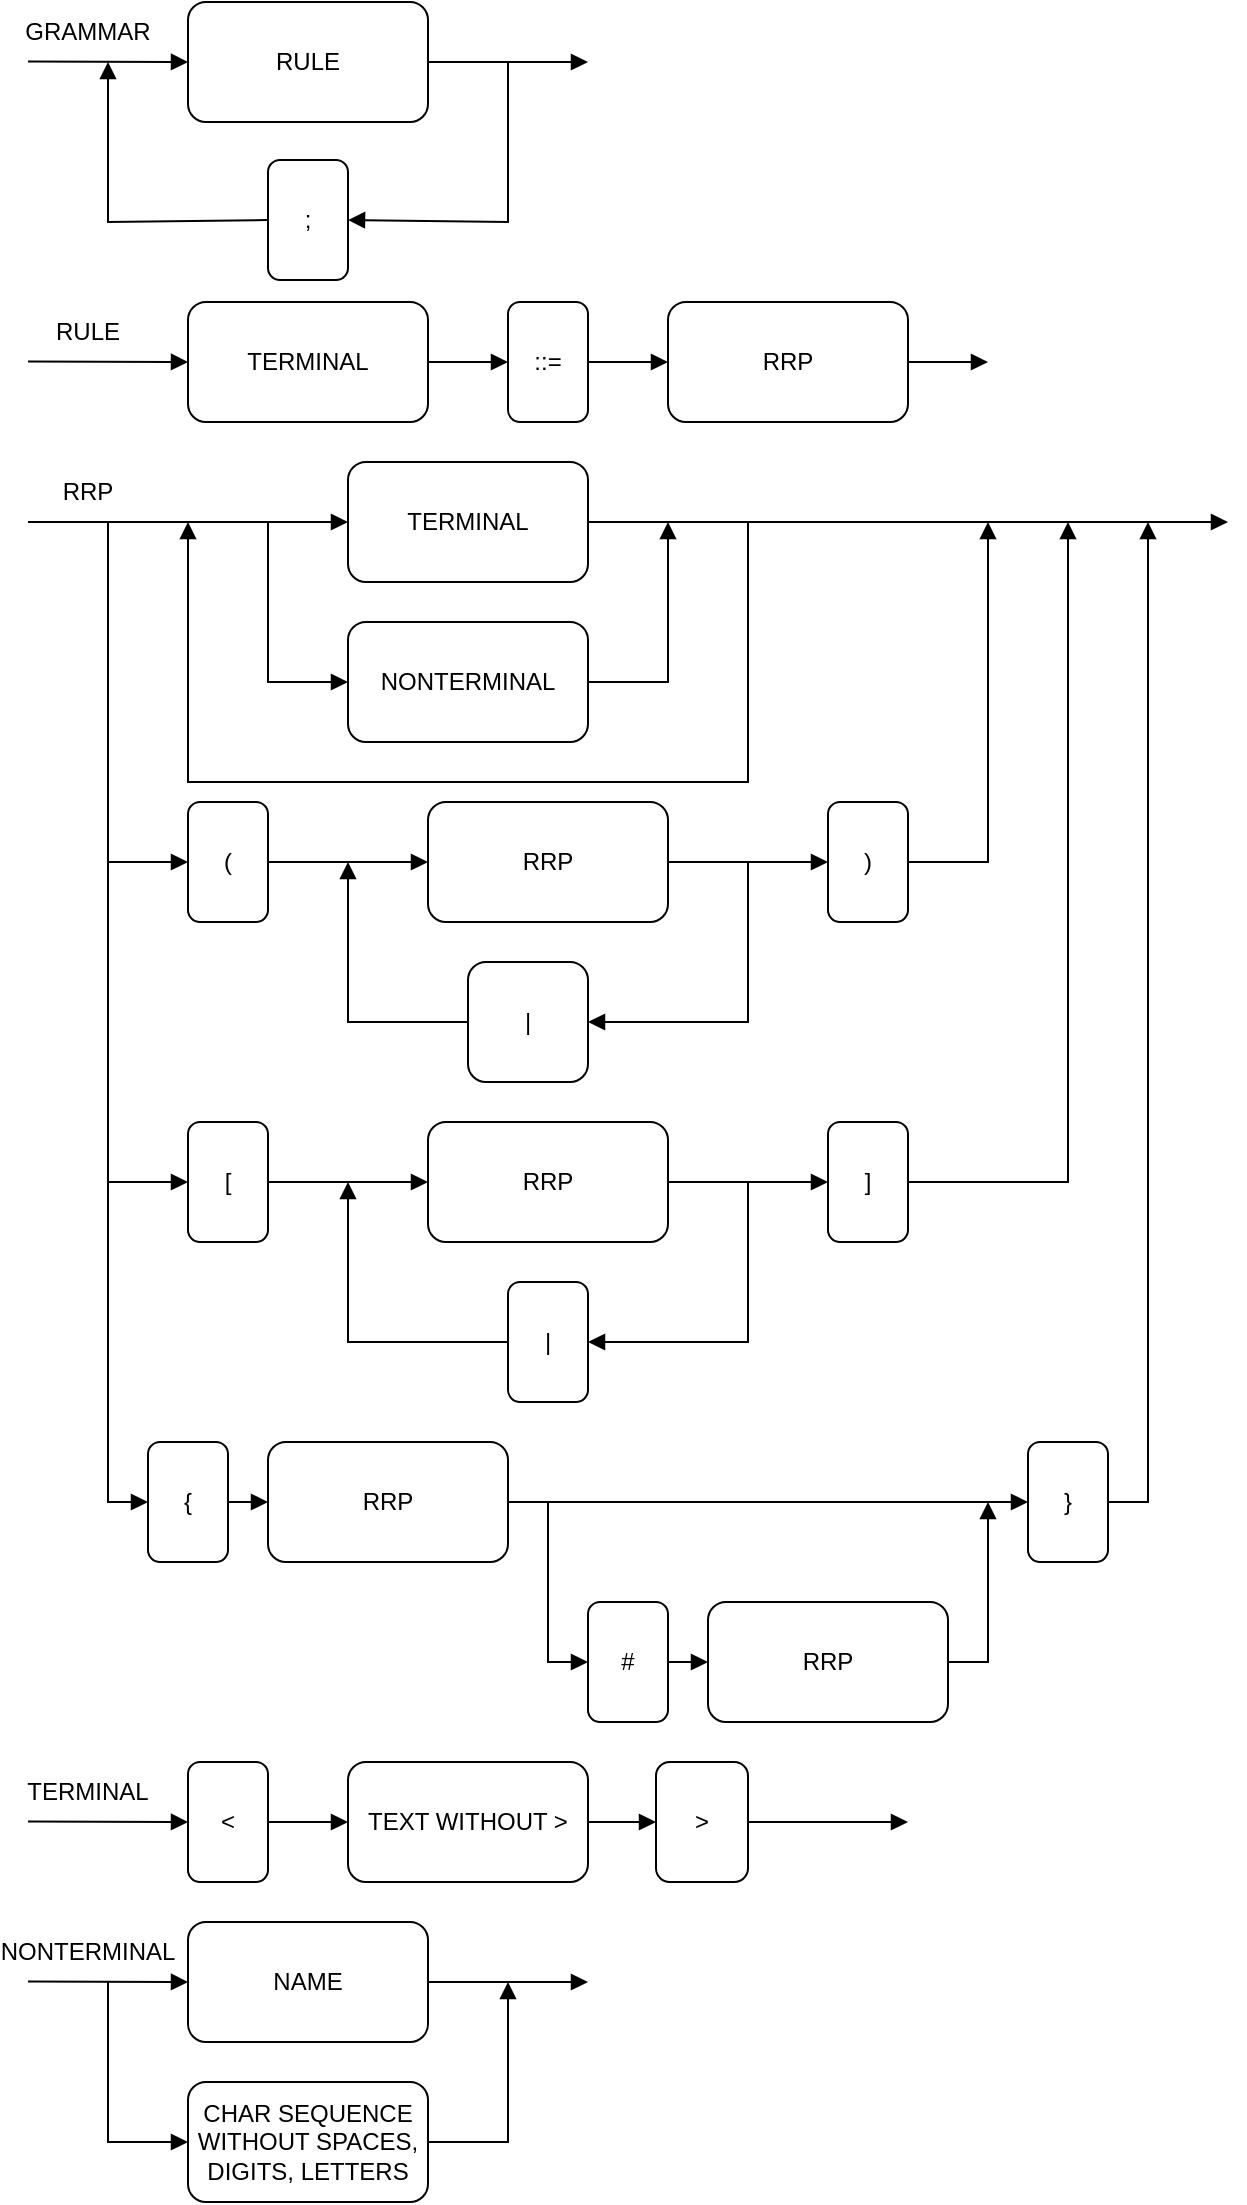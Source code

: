 <mxfile version="20.8.20" type="github"><diagram name="Страница 1" id="qNhFqZVVRsYE3jFUORQy"><mxGraphModel dx="1195" dy="657" grid="1" gridSize="10" guides="1" tooltips="1" connect="1" arrows="1" fold="1" page="1" pageScale="1" pageWidth="827" pageHeight="1169" math="0" shadow="0"><root><mxCell id="0"/><mxCell id="1" parent="0"/><mxCell id="5MP9on7kLRXi6ePTYMJ1-1" value="RULE" style="rounded=1;whiteSpace=wrap;html=1;" vertex="1" parent="1"><mxGeometry x="120" y="170" width="120" height="60" as="geometry"/></mxCell><mxCell id="5MP9on7kLRXi6ePTYMJ1-2" value=";" style="rounded=1;whiteSpace=wrap;html=1;" vertex="1" parent="1"><mxGeometry x="160" y="249" width="40" height="60" as="geometry"/></mxCell><mxCell id="5MP9on7kLRXi6ePTYMJ1-4" value="" style="endArrow=block;endFill=1;html=1;rounded=0;" edge="1" parent="1"><mxGeometry width="160" relative="1" as="geometry"><mxPoint x="240" y="200" as="sourcePoint"/><mxPoint x="320" y="200" as="targetPoint"/></mxGeometry></mxCell><mxCell id="5MP9on7kLRXi6ePTYMJ1-6" value="" style="endArrow=block;endFill=1;html=1;rounded=0;entryX=0;entryY=0.5;entryDx=0;entryDy=0;" edge="1" parent="1" target="5MP9on7kLRXi6ePTYMJ1-1"><mxGeometry width="160" relative="1" as="geometry"><mxPoint x="40" y="199.71" as="sourcePoint"/><mxPoint x="120" y="200" as="targetPoint"/></mxGeometry></mxCell><mxCell id="5MP9on7kLRXi6ePTYMJ1-7" value="" style="endArrow=block;endFill=1;html=1;rounded=0;entryX=1;entryY=0.5;entryDx=0;entryDy=0;" edge="1" parent="1" target="5MP9on7kLRXi6ePTYMJ1-2"><mxGeometry width="160" relative="1" as="geometry"><mxPoint x="280" y="200" as="sourcePoint"/><mxPoint x="200" y="280.0" as="targetPoint"/><Array as="points"><mxPoint x="280" y="280"/></Array></mxGeometry></mxCell><mxCell id="5MP9on7kLRXi6ePTYMJ1-8" value="" style="endArrow=block;endFill=1;html=1;rounded=0;exitX=0;exitY=0.5;exitDx=0;exitDy=0;" edge="1" parent="1" source="5MP9on7kLRXi6ePTYMJ1-2"><mxGeometry width="160" relative="1" as="geometry"><mxPoint x="160" y="280.0" as="sourcePoint"/><mxPoint x="80" y="200" as="targetPoint"/><Array as="points"><mxPoint x="80" y="280"/></Array></mxGeometry></mxCell><mxCell id="5MP9on7kLRXi6ePTYMJ1-10" value="GRAMMAR" style="text;html=1;strokeColor=none;fillColor=none;align=center;verticalAlign=middle;whiteSpace=wrap;rounded=0;" vertex="1" parent="1"><mxGeometry x="40" y="170" width="60" height="30" as="geometry"/></mxCell><mxCell id="5MP9on7kLRXi6ePTYMJ1-11" value="TERMINAL" style="rounded=1;whiteSpace=wrap;html=1;" vertex="1" parent="1"><mxGeometry x="120" y="320" width="120" height="60" as="geometry"/></mxCell><mxCell id="5MP9on7kLRXi6ePTYMJ1-14" value="" style="endArrow=block;endFill=1;html=1;rounded=0;entryX=0;entryY=0.5;entryDx=0;entryDy=0;" edge="1" parent="1" target="5MP9on7kLRXi6ePTYMJ1-11"><mxGeometry width="160" relative="1" as="geometry"><mxPoint x="40" y="349.71" as="sourcePoint"/><mxPoint x="120" y="350" as="targetPoint"/></mxGeometry></mxCell><mxCell id="5MP9on7kLRXi6ePTYMJ1-17" value="RULE" style="text;html=1;strokeColor=none;fillColor=none;align=center;verticalAlign=middle;whiteSpace=wrap;rounded=0;" vertex="1" parent="1"><mxGeometry x="40" y="320" width="60" height="30" as="geometry"/></mxCell><mxCell id="5MP9on7kLRXi6ePTYMJ1-27" value="" style="edgeStyle=orthogonalEdgeStyle;rounded=0;orthogonalLoop=1;jettySize=auto;html=1;endArrow=block;endFill=1;" edge="1" parent="1" source="5MP9on7kLRXi6ePTYMJ1-21" target="5MP9on7kLRXi6ePTYMJ1-24"><mxGeometry relative="1" as="geometry"/></mxCell><mxCell id="5MP9on7kLRXi6ePTYMJ1-21" value="::=" style="rounded=1;whiteSpace=wrap;html=1;" vertex="1" parent="1"><mxGeometry x="280" y="320" width="40" height="60" as="geometry"/></mxCell><mxCell id="5MP9on7kLRXi6ePTYMJ1-22" value="" style="endArrow=block;endFill=1;html=1;rounded=0;exitX=1;exitY=0.5;exitDx=0;exitDy=0;" edge="1" parent="1" source="5MP9on7kLRXi6ePTYMJ1-11" target="5MP9on7kLRXi6ePTYMJ1-21"><mxGeometry width="160" relative="1" as="geometry"><mxPoint x="250" y="160" as="sourcePoint"/><mxPoint x="330" y="160" as="targetPoint"/></mxGeometry></mxCell><mxCell id="5MP9on7kLRXi6ePTYMJ1-24" value="RRP" style="rounded=1;whiteSpace=wrap;html=1;" vertex="1" parent="1"><mxGeometry x="360" y="320" width="120" height="60" as="geometry"/></mxCell><mxCell id="5MP9on7kLRXi6ePTYMJ1-28" value="" style="edgeStyle=orthogonalEdgeStyle;rounded=0;orthogonalLoop=1;jettySize=auto;html=1;endArrow=block;endFill=1;exitX=1;exitY=0.5;exitDx=0;exitDy=0;" edge="1" parent="1" source="5MP9on7kLRXi6ePTYMJ1-24"><mxGeometry relative="1" as="geometry"><mxPoint x="410" y="360" as="sourcePoint"/><mxPoint x="520" y="350" as="targetPoint"/></mxGeometry></mxCell><mxCell id="5MP9on7kLRXi6ePTYMJ1-29" value="TERMINAL" style="rounded=1;whiteSpace=wrap;html=1;" vertex="1" parent="1"><mxGeometry x="200" y="400" width="120" height="60" as="geometry"/></mxCell><mxCell id="5MP9on7kLRXi6ePTYMJ1-30" value="" style="endArrow=block;endFill=1;html=1;rounded=0;entryX=0;entryY=0.5;entryDx=0;entryDy=0;" edge="1" parent="1" target="5MP9on7kLRXi6ePTYMJ1-29"><mxGeometry width="160" relative="1" as="geometry"><mxPoint x="40" y="430" as="sourcePoint"/><mxPoint x="160" y="430" as="targetPoint"/></mxGeometry></mxCell><mxCell id="5MP9on7kLRXi6ePTYMJ1-31" value="RRP" style="text;html=1;strokeColor=none;fillColor=none;align=center;verticalAlign=middle;whiteSpace=wrap;rounded=0;" vertex="1" parent="1"><mxGeometry x="40" y="400" width="60" height="30" as="geometry"/></mxCell><mxCell id="5MP9on7kLRXi6ePTYMJ1-33" value="NONTERMINAL" style="rounded=1;whiteSpace=wrap;html=1;" vertex="1" parent="1"><mxGeometry x="200" y="480" width="120" height="60" as="geometry"/></mxCell><mxCell id="5MP9on7kLRXi6ePTYMJ1-34" value="" style="endArrow=block;endFill=1;html=1;rounded=0;entryX=0;entryY=0.5;entryDx=0;entryDy=0;" edge="1" parent="1" target="5MP9on7kLRXi6ePTYMJ1-33"><mxGeometry width="160" relative="1" as="geometry"><mxPoint x="160" y="430" as="sourcePoint"/><mxPoint x="210" y="440" as="targetPoint"/><Array as="points"><mxPoint x="160" y="510"/></Array></mxGeometry></mxCell><mxCell id="5MP9on7kLRXi6ePTYMJ1-36" value="" style="endArrow=block;endFill=1;html=1;rounded=0;exitX=1;exitY=0.5;exitDx=0;exitDy=0;" edge="1" parent="1" source="5MP9on7kLRXi6ePTYMJ1-29"><mxGeometry width="160" relative="1" as="geometry"><mxPoint x="320" y="429.43" as="sourcePoint"/><mxPoint x="120" y="430" as="targetPoint"/><Array as="points"><mxPoint x="400" y="430"/><mxPoint x="400" y="560"/><mxPoint x="120" y="560"/></Array></mxGeometry></mxCell><mxCell id="5MP9on7kLRXi6ePTYMJ1-38" value="" style="endArrow=block;endFill=1;html=1;rounded=0;exitX=1;exitY=0.5;exitDx=0;exitDy=0;" edge="1" parent="1" source="5MP9on7kLRXi6ePTYMJ1-29"><mxGeometry width="160" relative="1" as="geometry"><mxPoint x="414" y="430" as="sourcePoint"/><mxPoint x="640" y="430" as="targetPoint"/></mxGeometry></mxCell><mxCell id="5MP9on7kLRXi6ePTYMJ1-40" value="" style="endArrow=block;endFill=1;html=1;rounded=0;entryX=0;entryY=0.5;entryDx=0;entryDy=0;" edge="1" parent="1" target="5MP9on7kLRXi6ePTYMJ1-76"><mxGeometry width="160" relative="1" as="geometry"><mxPoint x="80" y="430" as="sourcePoint"/><mxPoint x="130" y="600" as="targetPoint"/><Array as="points"><mxPoint x="80" y="600"/></Array></mxGeometry></mxCell><mxCell id="5MP9on7kLRXi6ePTYMJ1-41" value="RRP" style="rounded=1;whiteSpace=wrap;html=1;" vertex="1" parent="1"><mxGeometry x="240" y="570" width="120" height="60" as="geometry"/></mxCell><mxCell id="5MP9on7kLRXi6ePTYMJ1-42" value="" style="endArrow=block;endFill=1;html=1;rounded=0;exitX=1;exitY=0.5;exitDx=0;exitDy=0;" edge="1" parent="1" source="5MP9on7kLRXi6ePTYMJ1-77"><mxGeometry width="160" relative="1" as="geometry"><mxPoint x="540" y="600" as="sourcePoint"/><mxPoint x="520" y="430" as="targetPoint"/><Array as="points"><mxPoint x="520" y="600"/></Array></mxGeometry></mxCell><mxCell id="5MP9on7kLRXi6ePTYMJ1-43" value="" style="endArrow=block;endFill=1;html=1;rounded=0;entryX=1;entryY=0.5;entryDx=0;entryDy=0;exitX=1;exitY=0.5;exitDx=0;exitDy=0;" edge="1" parent="1" source="5MP9on7kLRXi6ePTYMJ1-41" target="5MP9on7kLRXi6ePTYMJ1-44"><mxGeometry width="160" relative="1" as="geometry"><mxPoint x="540" y="600" as="sourcePoint"/><mxPoint x="410" y="400" as="targetPoint"/><Array as="points"><mxPoint x="400" y="600"/><mxPoint x="400" y="680"/></Array></mxGeometry></mxCell><mxCell id="5MP9on7kLRXi6ePTYMJ1-44" value="|" style="rounded=1;whiteSpace=wrap;html=1;" vertex="1" parent="1"><mxGeometry x="260" y="650" width="60" height="60" as="geometry"/></mxCell><mxCell id="5MP9on7kLRXi6ePTYMJ1-46" value="" style="endArrow=block;endFill=1;html=1;rounded=0;exitX=0;exitY=0.5;exitDx=0;exitDy=0;" edge="1" parent="1" source="5MP9on7kLRXi6ePTYMJ1-44"><mxGeometry width="160" relative="1" as="geometry"><mxPoint x="170" y="400" as="sourcePoint"/><mxPoint x="200" y="600" as="targetPoint"/><Array as="points"><mxPoint x="200" y="680"/></Array></mxGeometry></mxCell><mxCell id="5MP9on7kLRXi6ePTYMJ1-47" value="" style="endArrow=block;endFill=1;html=1;rounded=0;entryX=0;entryY=0.5;entryDx=0;entryDy=0;" edge="1" parent="1" target="5MP9on7kLRXi6ePTYMJ1-48"><mxGeometry width="160" relative="1" as="geometry"><mxPoint x="80" y="430" as="sourcePoint"/><mxPoint x="120" y="800" as="targetPoint"/><Array as="points"><mxPoint x="80" y="760"/></Array></mxGeometry></mxCell><mxCell id="5MP9on7kLRXi6ePTYMJ1-48" value="[" style="rounded=1;whiteSpace=wrap;html=1;" vertex="1" parent="1"><mxGeometry x="120" y="730" width="40" height="60" as="geometry"/></mxCell><mxCell id="5MP9on7kLRXi6ePTYMJ1-49" value="RRP" style="rounded=1;whiteSpace=wrap;html=1;" vertex="1" parent="1"><mxGeometry x="240" y="730" width="120" height="60" as="geometry"/></mxCell><mxCell id="5MP9on7kLRXi6ePTYMJ1-54" value="" style="endArrow=block;endFill=1;html=1;rounded=0;entryX=0;entryY=0.5;entryDx=0;entryDy=0;exitX=1;exitY=0.5;exitDx=0;exitDy=0;" edge="1" parent="1" source="5MP9on7kLRXi6ePTYMJ1-48" target="5MP9on7kLRXi6ePTYMJ1-49"><mxGeometry width="160" relative="1" as="geometry"><mxPoint x="240" y="760" as="sourcePoint"/><mxPoint x="280" y="759.71" as="targetPoint"/></mxGeometry></mxCell><mxCell id="5MP9on7kLRXi6ePTYMJ1-55" value="]" style="rounded=1;whiteSpace=wrap;html=1;" vertex="1" parent="1"><mxGeometry x="440" y="730" width="40" height="60" as="geometry"/></mxCell><mxCell id="5MP9on7kLRXi6ePTYMJ1-56" value="" style="endArrow=block;endFill=1;html=1;rounded=0;entryX=0;entryY=0.5;entryDx=0;entryDy=0;exitX=1;exitY=0.5;exitDx=0;exitDy=0;" edge="1" parent="1" target="5MP9on7kLRXi6ePTYMJ1-55" source="5MP9on7kLRXi6ePTYMJ1-49"><mxGeometry width="160" relative="1" as="geometry"><mxPoint x="400" y="760" as="sourcePoint"/><mxPoint x="440" y="759.71" as="targetPoint"/></mxGeometry></mxCell><mxCell id="5MP9on7kLRXi6ePTYMJ1-57" value="|" style="rounded=1;whiteSpace=wrap;html=1;" vertex="1" parent="1"><mxGeometry x="280" y="810" width="40" height="60" as="geometry"/></mxCell><mxCell id="5MP9on7kLRXi6ePTYMJ1-58" value="" style="endArrow=block;endFill=1;html=1;rounded=0;exitX=0;exitY=0.5;exitDx=0;exitDy=0;" edge="1" parent="1"><mxGeometry width="160" relative="1" as="geometry"><mxPoint x="280" y="840" as="sourcePoint"/><mxPoint x="200" y="760" as="targetPoint"/><Array as="points"><mxPoint x="200" y="840"/></Array></mxGeometry></mxCell><mxCell id="5MP9on7kLRXi6ePTYMJ1-59" value="" style="endArrow=block;endFill=1;html=1;rounded=0;entryX=1;entryY=0.5;entryDx=0;entryDy=0;" edge="1" parent="1" target="5MP9on7kLRXi6ePTYMJ1-57"><mxGeometry width="160" relative="1" as="geometry"><mxPoint x="400" y="760" as="sourcePoint"/><mxPoint x="270" y="770" as="targetPoint"/><Array as="points"><mxPoint x="400" y="840"/></Array></mxGeometry></mxCell><mxCell id="5MP9on7kLRXi6ePTYMJ1-60" value="" style="endArrow=block;endFill=1;html=1;rounded=0;exitX=1;exitY=0.5;exitDx=0;exitDy=0;" edge="1" parent="1" source="5MP9on7kLRXi6ePTYMJ1-55"><mxGeometry width="160" relative="1" as="geometry"><mxPoint x="560" y="799.71" as="sourcePoint"/><mxPoint x="560" y="430" as="targetPoint"/><Array as="points"><mxPoint x="560" y="760"/></Array></mxGeometry></mxCell><mxCell id="5MP9on7kLRXi6ePTYMJ1-61" value="" style="endArrow=block;endFill=1;html=1;rounded=0;exitX=1;exitY=0.5;exitDx=0;exitDy=0;" edge="1" parent="1" source="5MP9on7kLRXi6ePTYMJ1-33"><mxGeometry width="160" relative="1" as="geometry"><mxPoint x="170" y="440" as="sourcePoint"/><mxPoint x="360" y="430" as="targetPoint"/><Array as="points"><mxPoint x="360" y="510"/></Array></mxGeometry></mxCell><mxCell id="5MP9on7kLRXi6ePTYMJ1-62" value="" style="endArrow=block;endFill=1;html=1;rounded=0;entryX=0;entryY=0.5;entryDx=0;entryDy=0;" edge="1" parent="1" target="5MP9on7kLRXi6ePTYMJ1-63"><mxGeometry width="160" relative="1" as="geometry"><mxPoint x="80" y="430" as="sourcePoint"/><mxPoint x="100" y="920" as="targetPoint"/><Array as="points"><mxPoint x="80" y="920"/></Array></mxGeometry></mxCell><mxCell id="5MP9on7kLRXi6ePTYMJ1-63" value="{" style="rounded=1;whiteSpace=wrap;html=1;" vertex="1" parent="1"><mxGeometry x="100" y="890" width="40" height="60" as="geometry"/></mxCell><mxCell id="5MP9on7kLRXi6ePTYMJ1-64" value="RRP" style="rounded=1;whiteSpace=wrap;html=1;" vertex="1" parent="1"><mxGeometry x="160" y="890" width="120" height="60" as="geometry"/></mxCell><mxCell id="5MP9on7kLRXi6ePTYMJ1-65" value="" style="endArrow=block;endFill=1;html=1;rounded=0;entryX=0;entryY=0.5;entryDx=0;entryDy=0;exitX=1;exitY=0.5;exitDx=0;exitDy=0;" edge="1" parent="1" target="5MP9on7kLRXi6ePTYMJ1-64" source="5MP9on7kLRXi6ePTYMJ1-63"><mxGeometry width="160" relative="1" as="geometry"><mxPoint x="240" y="920" as="sourcePoint"/><mxPoint x="280" y="919.71" as="targetPoint"/></mxGeometry></mxCell><mxCell id="5MP9on7kLRXi6ePTYMJ1-66" value="}" style="rounded=1;whiteSpace=wrap;html=1;" vertex="1" parent="1"><mxGeometry x="540" y="890" width="40" height="60" as="geometry"/></mxCell><mxCell id="5MP9on7kLRXi6ePTYMJ1-67" value="" style="endArrow=block;endFill=1;html=1;rounded=0;entryX=0;entryY=0.5;entryDx=0;entryDy=0;exitX=1;exitY=0.5;exitDx=0;exitDy=0;" edge="1" parent="1" source="5MP9on7kLRXi6ePTYMJ1-64" target="5MP9on7kLRXi6ePTYMJ1-66"><mxGeometry width="160" relative="1" as="geometry"><mxPoint x="400" y="920" as="sourcePoint"/><mxPoint x="440" y="919.71" as="targetPoint"/></mxGeometry></mxCell><mxCell id="5MP9on7kLRXi6ePTYMJ1-70" value="RRP" style="rounded=1;whiteSpace=wrap;html=1;" vertex="1" parent="1"><mxGeometry x="380" y="970" width="120" height="60" as="geometry"/></mxCell><mxCell id="5MP9on7kLRXi6ePTYMJ1-71" value="" style="endArrow=block;endFill=1;html=1;rounded=0;exitX=1;exitY=0.5;exitDx=0;exitDy=0;" edge="1" parent="1" source="5MP9on7kLRXi6ePTYMJ1-66"><mxGeometry width="160" relative="1" as="geometry"><mxPoint x="700" y="920" as="sourcePoint"/><mxPoint x="600" y="430" as="targetPoint"/><Array as="points"><mxPoint x="600" y="920"/></Array></mxGeometry></mxCell><mxCell id="5MP9on7kLRXi6ePTYMJ1-72" value="#" style="rounded=1;whiteSpace=wrap;html=1;" vertex="1" parent="1"><mxGeometry x="320" y="970" width="40" height="60" as="geometry"/></mxCell><mxCell id="5MP9on7kLRXi6ePTYMJ1-76" value="(" style="rounded=1;whiteSpace=wrap;html=1;" vertex="1" parent="1"><mxGeometry x="120" y="570" width="40" height="60" as="geometry"/></mxCell><mxCell id="5MP9on7kLRXi6ePTYMJ1-77" value=")" style="rounded=1;whiteSpace=wrap;html=1;" vertex="1" parent="1"><mxGeometry x="440" y="570" width="40" height="60" as="geometry"/></mxCell><mxCell id="5MP9on7kLRXi6ePTYMJ1-79" value="" style="endArrow=block;endFill=1;html=1;rounded=0;entryX=0;entryY=0.5;entryDx=0;entryDy=0;exitX=1;exitY=0.5;exitDx=0;exitDy=0;" edge="1" parent="1" source="5MP9on7kLRXi6ePTYMJ1-76" target="5MP9on7kLRXi6ePTYMJ1-41"><mxGeometry width="160" relative="1" as="geometry"><mxPoint x="280" y="640" as="sourcePoint"/><mxPoint x="320" y="640" as="targetPoint"/></mxGeometry></mxCell><mxCell id="5MP9on7kLRXi6ePTYMJ1-80" value="" style="endArrow=block;endFill=1;html=1;rounded=0;entryX=0;entryY=0.5;entryDx=0;entryDy=0;exitX=1;exitY=0.5;exitDx=0;exitDy=0;" edge="1" parent="1" source="5MP9on7kLRXi6ePTYMJ1-41" target="5MP9on7kLRXi6ePTYMJ1-77"><mxGeometry width="160" relative="1" as="geometry"><mxPoint x="296" y="602" as="sourcePoint"/><mxPoint x="316" y="602" as="targetPoint"/></mxGeometry></mxCell><mxCell id="5MP9on7kLRXi6ePTYMJ1-82" value="" style="endArrow=block;endFill=1;html=1;rounded=0;entryX=0;entryY=0.5;entryDx=0;entryDy=0;exitX=1;exitY=0.5;exitDx=0;exitDy=0;" edge="1" parent="1" source="5MP9on7kLRXi6ePTYMJ1-72" target="5MP9on7kLRXi6ePTYMJ1-70"><mxGeometry width="160" relative="1" as="geometry"><mxPoint x="210" y="770" as="sourcePoint"/><mxPoint x="250" y="770" as="targetPoint"/></mxGeometry></mxCell><mxCell id="5MP9on7kLRXi6ePTYMJ1-83" value="" style="endArrow=block;endFill=1;html=1;rounded=0;exitX=1;exitY=0.5;exitDx=0;exitDy=0;entryX=0;entryY=0.5;entryDx=0;entryDy=0;" edge="1" parent="1" source="5MP9on7kLRXi6ePTYMJ1-64" target="5MP9on7kLRXi6ePTYMJ1-72"><mxGeometry width="160" relative="1" as="geometry"><mxPoint x="170" y="930" as="sourcePoint"/><mxPoint x="360" y="1000" as="targetPoint"/><Array as="points"><mxPoint x="300" y="920"/><mxPoint x="300" y="1000"/></Array></mxGeometry></mxCell><mxCell id="5MP9on7kLRXi6ePTYMJ1-84" value="" style="endArrow=block;endFill=1;html=1;rounded=0;exitX=1;exitY=0.5;exitDx=0;exitDy=0;" edge="1" parent="1" source="5MP9on7kLRXi6ePTYMJ1-70"><mxGeometry width="160" relative="1" as="geometry"><mxPoint x="410" y="1010" as="sourcePoint"/><mxPoint x="520" y="920" as="targetPoint"/><Array as="points"><mxPoint x="520" y="1000"/></Array></mxGeometry></mxCell><mxCell id="5MP9on7kLRXi6ePTYMJ1-85" value="&amp;lt;" style="rounded=1;whiteSpace=wrap;html=1;" vertex="1" parent="1"><mxGeometry x="120" y="1050" width="40" height="60" as="geometry"/></mxCell><mxCell id="5MP9on7kLRXi6ePTYMJ1-86" value="" style="endArrow=block;endFill=1;html=1;rounded=0;entryX=0;entryY=0.5;entryDx=0;entryDy=0;" edge="1" parent="1" target="5MP9on7kLRXi6ePTYMJ1-85"><mxGeometry width="160" relative="1" as="geometry"><mxPoint x="40" y="1079.71" as="sourcePoint"/><mxPoint x="120" y="1080" as="targetPoint"/></mxGeometry></mxCell><mxCell id="5MP9on7kLRXi6ePTYMJ1-87" value="TERMINAL" style="text;html=1;strokeColor=none;fillColor=none;align=center;verticalAlign=middle;whiteSpace=wrap;rounded=0;" vertex="1" parent="1"><mxGeometry x="40" y="1050" width="60" height="30" as="geometry"/></mxCell><mxCell id="5MP9on7kLRXi6ePTYMJ1-88" value="" style="edgeStyle=orthogonalEdgeStyle;rounded=0;orthogonalLoop=1;jettySize=auto;html=1;endArrow=block;endFill=1;" edge="1" parent="1" source="5MP9on7kLRXi6ePTYMJ1-89" target="5MP9on7kLRXi6ePTYMJ1-91"><mxGeometry relative="1" as="geometry"/></mxCell><mxCell id="5MP9on7kLRXi6ePTYMJ1-89" value="TEXT WITHOUT &amp;gt;" style="rounded=1;whiteSpace=wrap;html=1;" vertex="1" parent="1"><mxGeometry x="200" y="1050" width="120" height="60" as="geometry"/></mxCell><mxCell id="5MP9on7kLRXi6ePTYMJ1-90" value="" style="endArrow=block;endFill=1;html=1;rounded=0;exitX=1;exitY=0.5;exitDx=0;exitDy=0;" edge="1" parent="1" source="5MP9on7kLRXi6ePTYMJ1-85" target="5MP9on7kLRXi6ePTYMJ1-89"><mxGeometry width="160" relative="1" as="geometry"><mxPoint x="250" y="890" as="sourcePoint"/><mxPoint x="330" y="890" as="targetPoint"/></mxGeometry></mxCell><mxCell id="5MP9on7kLRXi6ePTYMJ1-91" value="&amp;gt;" style="rounded=1;whiteSpace=wrap;html=1;" vertex="1" parent="1"><mxGeometry x="354" y="1050" width="46" height="60" as="geometry"/></mxCell><mxCell id="5MP9on7kLRXi6ePTYMJ1-92" value="" style="edgeStyle=orthogonalEdgeStyle;rounded=0;orthogonalLoop=1;jettySize=auto;html=1;endArrow=block;endFill=1;exitX=1;exitY=0.5;exitDx=0;exitDy=0;" edge="1" parent="1" source="5MP9on7kLRXi6ePTYMJ1-91"><mxGeometry relative="1" as="geometry"><mxPoint x="410" y="1090" as="sourcePoint"/><mxPoint x="480" y="1080" as="targetPoint"/></mxGeometry></mxCell><mxCell id="5MP9on7kLRXi6ePTYMJ1-94" value="" style="endArrow=block;endFill=1;html=1;rounded=0;entryX=0;entryY=0.5;entryDx=0;entryDy=0;" edge="1" parent="1" target="5MP9on7kLRXi6ePTYMJ1-97"><mxGeometry width="160" relative="1" as="geometry"><mxPoint x="40" y="1159.71" as="sourcePoint"/><mxPoint x="120" y="1160.0" as="targetPoint"/></mxGeometry></mxCell><mxCell id="5MP9on7kLRXi6ePTYMJ1-95" value="NONTERMINAL" style="text;html=1;strokeColor=none;fillColor=none;align=center;verticalAlign=middle;whiteSpace=wrap;rounded=0;" vertex="1" parent="1"><mxGeometry x="40" y="1130" width="60" height="30" as="geometry"/></mxCell><mxCell id="5MP9on7kLRXi6ePTYMJ1-97" value="NAME" style="rounded=1;whiteSpace=wrap;html=1;" vertex="1" parent="1"><mxGeometry x="120" y="1130" width="120" height="60" as="geometry"/></mxCell><mxCell id="5MP9on7kLRXi6ePTYMJ1-100" value="" style="edgeStyle=orthogonalEdgeStyle;rounded=0;orthogonalLoop=1;jettySize=auto;html=1;endArrow=block;endFill=1;exitX=1;exitY=0.5;exitDx=0;exitDy=0;" edge="1" parent="1" source="5MP9on7kLRXi6ePTYMJ1-97"><mxGeometry relative="1" as="geometry"><mxPoint x="400" y="1160.0" as="sourcePoint"/><mxPoint x="320" y="1160" as="targetPoint"/></mxGeometry></mxCell><mxCell id="5MP9on7kLRXi6ePTYMJ1-101" value="CHAR SEQUENCE WITHOUT SPACES, DIGITS, LETTERS" style="rounded=1;whiteSpace=wrap;html=1;" vertex="1" parent="1"><mxGeometry x="120" y="1210" width="120" height="60" as="geometry"/></mxCell><mxCell id="5MP9on7kLRXi6ePTYMJ1-102" value="" style="endArrow=block;endFill=1;html=1;rounded=0;entryX=0;entryY=0.5;entryDx=0;entryDy=0;" edge="1" parent="1" target="5MP9on7kLRXi6ePTYMJ1-101"><mxGeometry width="160" relative="1" as="geometry"><mxPoint x="80" y="1160" as="sourcePoint"/><mxPoint x="170" y="1090" as="targetPoint"/><Array as="points"><mxPoint x="80" y="1240"/></Array></mxGeometry></mxCell><mxCell id="5MP9on7kLRXi6ePTYMJ1-103" value="" style="endArrow=block;endFill=1;html=1;rounded=0;exitX=1;exitY=0.5;exitDx=0;exitDy=0;" edge="1" parent="1" source="5MP9on7kLRXi6ePTYMJ1-101"><mxGeometry width="160" relative="1" as="geometry"><mxPoint x="130" y="1170" as="sourcePoint"/><mxPoint x="280" y="1160" as="targetPoint"/><Array as="points"><mxPoint x="280" y="1240"/></Array></mxGeometry></mxCell></root></mxGraphModel></diagram></mxfile>
